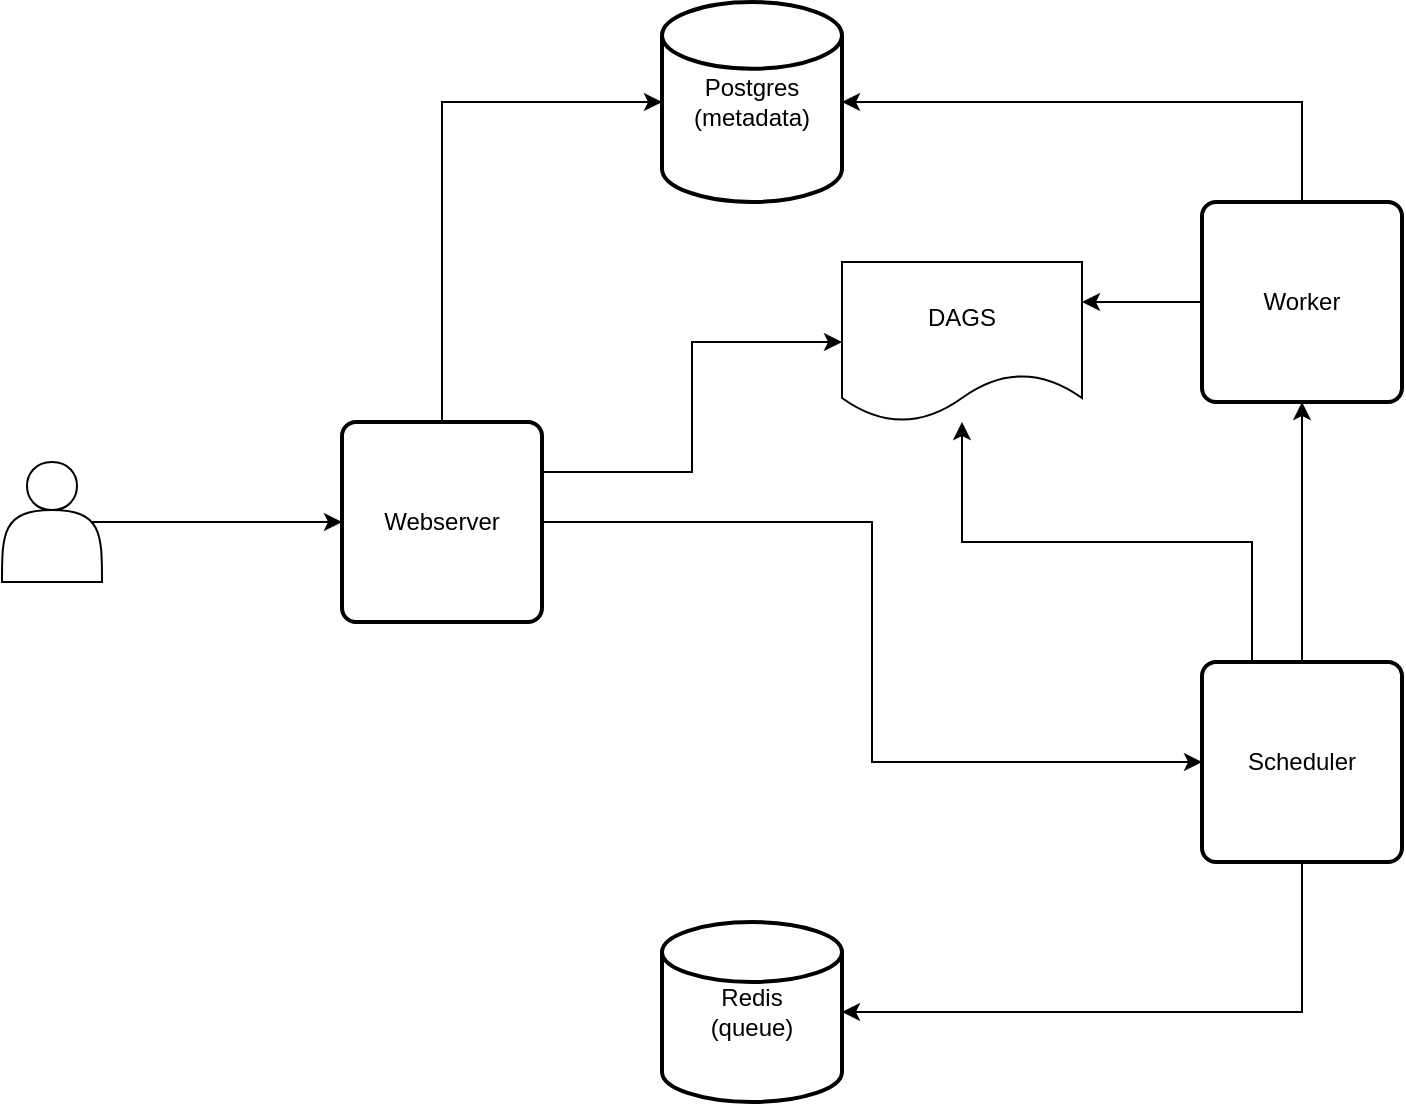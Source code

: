 <mxfile version="24.2.1" type="device" pages="2">
  <diagram name="airflow-sample-arch" id="cSip60IuLeEBDDOB0sAK">
    <mxGraphModel dx="1225" dy="759" grid="1" gridSize="10" guides="1" tooltips="1" connect="1" arrows="1" fold="1" page="1" pageScale="1" pageWidth="850" pageHeight="1100" math="0" shadow="0">
      <root>
        <mxCell id="0" />
        <mxCell id="1" parent="0" />
        <mxCell id="zrrskRr8eiGc0Swzq038-1" value="Redis&lt;br&gt;(queue)" style="strokeWidth=2;html=1;shape=mxgraph.flowchart.database;whiteSpace=wrap;" vertex="1" parent="1">
          <mxGeometry x="360" y="520" width="90" height="90" as="geometry" />
        </mxCell>
        <mxCell id="zrrskRr8eiGc0Swzq038-6" style="edgeStyle=orthogonalEdgeStyle;rounded=0;orthogonalLoop=1;jettySize=auto;html=1;exitX=1;exitY=0.5;exitDx=0;exitDy=0;entryX=0;entryY=0.5;entryDx=0;entryDy=0;" edge="1" parent="1" source="zrrskRr8eiGc0Swzq038-2" target="zrrskRr8eiGc0Swzq038-4">
          <mxGeometry relative="1" as="geometry" />
        </mxCell>
        <mxCell id="zrrskRr8eiGc0Swzq038-22" style="edgeStyle=orthogonalEdgeStyle;rounded=0;orthogonalLoop=1;jettySize=auto;html=1;exitX=1;exitY=0.25;exitDx=0;exitDy=0;entryX=0;entryY=0.5;entryDx=0;entryDy=0;" edge="1" parent="1" source="zrrskRr8eiGc0Swzq038-2" target="zrrskRr8eiGc0Swzq038-20">
          <mxGeometry relative="1" as="geometry" />
        </mxCell>
        <mxCell id="zrrskRr8eiGc0Swzq038-2" value="Webserver" style="rounded=1;whiteSpace=wrap;html=1;absoluteArcSize=1;arcSize=14;strokeWidth=2;" vertex="1" parent="1">
          <mxGeometry x="200" y="270" width="100" height="100" as="geometry" />
        </mxCell>
        <mxCell id="zrrskRr8eiGc0Swzq038-3" value="Postgres&lt;br&gt;(metadata)" style="strokeWidth=2;html=1;shape=mxgraph.flowchart.database;whiteSpace=wrap;" vertex="1" parent="1">
          <mxGeometry x="360" y="60" width="90" height="100" as="geometry" />
        </mxCell>
        <mxCell id="zrrskRr8eiGc0Swzq038-7" style="edgeStyle=orthogonalEdgeStyle;rounded=0;orthogonalLoop=1;jettySize=auto;html=1;exitX=0.5;exitY=0;exitDx=0;exitDy=0;entryX=0.5;entryY=1;entryDx=0;entryDy=0;" edge="1" parent="1" source="zrrskRr8eiGc0Swzq038-4" target="zrrskRr8eiGc0Swzq038-5">
          <mxGeometry relative="1" as="geometry" />
        </mxCell>
        <mxCell id="zrrskRr8eiGc0Swzq038-25" style="edgeStyle=orthogonalEdgeStyle;rounded=0;orthogonalLoop=1;jettySize=auto;html=1;exitX=0.25;exitY=0;exitDx=0;exitDy=0;" edge="1" parent="1" source="zrrskRr8eiGc0Swzq038-4" target="zrrskRr8eiGc0Swzq038-20">
          <mxGeometry relative="1" as="geometry" />
        </mxCell>
        <mxCell id="zrrskRr8eiGc0Swzq038-4" value="Scheduler" style="rounded=1;whiteSpace=wrap;html=1;absoluteArcSize=1;arcSize=14;strokeWidth=2;" vertex="1" parent="1">
          <mxGeometry x="630" y="390" width="100" height="100" as="geometry" />
        </mxCell>
        <mxCell id="zrrskRr8eiGc0Swzq038-24" style="edgeStyle=orthogonalEdgeStyle;rounded=0;orthogonalLoop=1;jettySize=auto;html=1;exitX=0;exitY=0.5;exitDx=0;exitDy=0;entryX=1;entryY=0.25;entryDx=0;entryDy=0;" edge="1" parent="1" source="zrrskRr8eiGc0Swzq038-5" target="zrrskRr8eiGc0Swzq038-20">
          <mxGeometry relative="1" as="geometry" />
        </mxCell>
        <mxCell id="zrrskRr8eiGc0Swzq038-5" value="Worker" style="rounded=1;whiteSpace=wrap;html=1;absoluteArcSize=1;arcSize=14;strokeWidth=2;" vertex="1" parent="1">
          <mxGeometry x="630" y="160" width="100" height="100" as="geometry" />
        </mxCell>
        <mxCell id="zrrskRr8eiGc0Swzq038-8" style="edgeStyle=orthogonalEdgeStyle;rounded=0;orthogonalLoop=1;jettySize=auto;html=1;exitX=0.5;exitY=1;exitDx=0;exitDy=0;entryX=1;entryY=0.5;entryDx=0;entryDy=0;entryPerimeter=0;" edge="1" parent="1" source="zrrskRr8eiGc0Swzq038-4" target="zrrskRr8eiGc0Swzq038-1">
          <mxGeometry relative="1" as="geometry" />
        </mxCell>
        <mxCell id="zrrskRr8eiGc0Swzq038-9" style="edgeStyle=orthogonalEdgeStyle;rounded=0;orthogonalLoop=1;jettySize=auto;html=1;exitX=0.5;exitY=0;exitDx=0;exitDy=0;entryX=1;entryY=0.5;entryDx=0;entryDy=0;entryPerimeter=0;" edge="1" parent="1" source="zrrskRr8eiGc0Swzq038-5" target="zrrskRr8eiGc0Swzq038-3">
          <mxGeometry relative="1" as="geometry" />
        </mxCell>
        <mxCell id="zrrskRr8eiGc0Swzq038-11" style="edgeStyle=orthogonalEdgeStyle;rounded=0;orthogonalLoop=1;jettySize=auto;html=1;exitX=0.9;exitY=0.5;exitDx=0;exitDy=0;exitPerimeter=0;entryX=0;entryY=0.5;entryDx=0;entryDy=0;" edge="1" parent="1" source="zrrskRr8eiGc0Swzq038-10" target="zrrskRr8eiGc0Swzq038-2">
          <mxGeometry relative="1" as="geometry" />
        </mxCell>
        <mxCell id="zrrskRr8eiGc0Swzq038-10" value="" style="shape=actor;whiteSpace=wrap;html=1;" vertex="1" parent="1">
          <mxGeometry x="30" y="290" width="50" height="60" as="geometry" />
        </mxCell>
        <mxCell id="zrrskRr8eiGc0Swzq038-19" style="edgeStyle=orthogonalEdgeStyle;rounded=0;orthogonalLoop=1;jettySize=auto;html=1;exitX=0.5;exitY=0;exitDx=0;exitDy=0;entryX=0;entryY=0.5;entryDx=0;entryDy=0;entryPerimeter=0;" edge="1" parent="1" source="zrrskRr8eiGc0Swzq038-2" target="zrrskRr8eiGc0Swzq038-3">
          <mxGeometry relative="1" as="geometry" />
        </mxCell>
        <mxCell id="zrrskRr8eiGc0Swzq038-20" value="DAGS" style="shape=document;whiteSpace=wrap;html=1;boundedLbl=1;" vertex="1" parent="1">
          <mxGeometry x="450" y="190" width="120" height="80" as="geometry" />
        </mxCell>
      </root>
    </mxGraphModel>
  </diagram>
  <diagram id="2GLQGV-EvjAy_OnZeg4V" name="airflow-aws-sample-arch">
    <mxGraphModel dx="1225" dy="759" grid="1" gridSize="10" guides="1" tooltips="1" connect="1" arrows="1" fold="1" page="1" pageScale="1" pageWidth="850" pageHeight="1100" math="0" shadow="0">
      <root>
        <mxCell id="0" />
        <mxCell id="1" parent="0" />
        <mxCell id="fjez5Whe2WqXyTm-MlTa-1" value="" style="whiteSpace=wrap;html=1;" vertex="1" parent="1">
          <mxGeometry x="120" y="80" width="760" height="770" as="geometry" />
        </mxCell>
        <mxCell id="fjez5Whe2WqXyTm-MlTa-24" value="" style="rounded=1;arcSize=10;dashed=1;fillColor=none;gradientColor=none;dashPattern=1 1;strokeWidth=2;" vertex="1" parent="1">
          <mxGeometry x="140" y="100" width="720" height="730" as="geometry" />
        </mxCell>
        <mxCell id="fjez5Whe2WqXyTm-MlTa-3" value="" style="whiteSpace=wrap;html=1;strokeColor=default;rounded=1;" vertex="1" parent="1">
          <mxGeometry x="160" y="120" width="680" height="690" as="geometry" />
        </mxCell>
        <mxCell id="fjez5Whe2WqXyTm-MlTa-29" value="" style="rounded=1;arcSize=10;dashed=1;strokeColor=#F59D56;fillColor=none;gradientColor=none;dashPattern=8 4;strokeWidth=2;" vertex="1" parent="1">
          <mxGeometry x="190" y="160" width="310" height="290" as="geometry" />
        </mxCell>
        <mxCell id="fjez5Whe2WqXyTm-MlTa-30" value="" style="rounded=1;arcSize=10;dashed=1;strokeColor=#F59D56;fillColor=none;gradientColor=none;dashPattern=8 4;strokeWidth=2;" vertex="1" parent="1">
          <mxGeometry x="500" y="160" width="310" height="290" as="geometry" />
        </mxCell>
        <mxCell id="fjez5Whe2WqXyTm-MlTa-31" value="" style="rounded=1;arcSize=10;dashed=1;strokeColor=#F59D56;fillColor=none;gradientColor=none;dashPattern=8 4;strokeWidth=2;" vertex="1" parent="1">
          <mxGeometry x="500" y="465" width="310" height="280" as="geometry" />
        </mxCell>
        <mxCell id="fjez5Whe2WqXyTm-MlTa-32" value="" style="rounded=1;arcSize=10;dashed=1;strokeColor=#F59D56;fillColor=none;gradientColor=none;dashPattern=8 4;strokeWidth=2;" vertex="1" parent="1">
          <mxGeometry x="190" y="465" width="310" height="280" as="geometry" />
        </mxCell>
        <mxCell id="fjez5Whe2WqXyTm-MlTa-2" value="" style="outlineConnect=0;dashed=0;verticalLabelPosition=bottom;verticalAlign=top;align=center;html=1;shape=mxgraph.aws3.cloud_2;fillColor=#F58534;gradientColor=none;" vertex="1" parent="1">
          <mxGeometry x="120" y="80" width="30" height="30" as="geometry" />
        </mxCell>
        <mxCell id="fjez5Whe2WqXyTm-MlTa-4" value="" style="outlineConnect=0;dashed=0;verticalLabelPosition=bottom;verticalAlign=top;align=center;html=1;shape=mxgraph.aws3.virtual_private_cloud;fillColor=#F58534;gradientColor=none;" vertex="1" parent="1">
          <mxGeometry x="210" y="110" width="50" height="30" as="geometry" />
        </mxCell>
        <mxCell id="fjez5Whe2WqXyTm-MlTa-6" value="" style="rounded=1;arcSize=10;dashed=0;fillColor=none;gradientColor=none;strokeWidth=2;" vertex="1" parent="1">
          <mxGeometry x="210" y="190" width="270" height="240" as="geometry" />
        </mxCell>
        <mxCell id="fjez5Whe2WqXyTm-MlTa-7" value="" style="dashed=0;html=1;shape=mxgraph.aws3.permissions;fillColor=#D9A741;gradientColor=none;dashed=0;" vertex="1" parent="1">
          <mxGeometry x="230" y="170" width="30" height="35" as="geometry" />
        </mxCell>
        <mxCell id="fjez5Whe2WqXyTm-MlTa-8" value="" style="rounded=1;arcSize=10;dashed=0;fillColor=none;gradientColor=none;strokeWidth=2;" vertex="1" parent="1">
          <mxGeometry x="520" y="190" width="270" height="240" as="geometry" />
        </mxCell>
        <mxCell id="fjez5Whe2WqXyTm-MlTa-9" value="" style="dashed=0;html=1;shape=mxgraph.aws3.permissions;fillColor=#D9A741;gradientColor=none;dashed=0;" vertex="1" parent="1">
          <mxGeometry x="540" y="170" width="30" height="35" as="geometry" />
        </mxCell>
        <mxCell id="fjez5Whe2WqXyTm-MlTa-10" value="" style="rounded=1;arcSize=10;dashed=0;fillColor=none;gradientColor=none;strokeWidth=2;" vertex="1" parent="1">
          <mxGeometry x="210" y="490" width="270" height="230" as="geometry" />
        </mxCell>
        <mxCell id="fjez5Whe2WqXyTm-MlTa-11" value="" style="dashed=0;html=1;shape=mxgraph.aws3.permissions;fillColor=#D9A741;gradientColor=none;dashed=0;" vertex="1" parent="1">
          <mxGeometry x="230" y="470" width="30" height="35" as="geometry" />
        </mxCell>
        <mxCell id="fjez5Whe2WqXyTm-MlTa-12" value="" style="rounded=1;arcSize=10;dashed=0;fillColor=none;gradientColor=none;strokeWidth=2;" vertex="1" parent="1">
          <mxGeometry x="520" y="490" width="270" height="230" as="geometry" />
        </mxCell>
        <mxCell id="fjez5Whe2WqXyTm-MlTa-13" value="" style="dashed=0;html=1;shape=mxgraph.aws3.permissions;fillColor=#D9A741;gradientColor=none;dashed=0;" vertex="1" parent="1">
          <mxGeometry x="540" y="470" width="30" height="35" as="geometry" />
        </mxCell>
        <mxCell id="fjez5Whe2WqXyTm-MlTa-14" value="webserver" style="outlineConnect=0;dashed=0;verticalLabelPosition=bottom;verticalAlign=top;align=center;html=1;shape=mxgraph.aws3.ec2;fillColor=#F58534;gradientColor=none;" vertex="1" parent="1">
          <mxGeometry x="230" y="220" width="76.5" height="93" as="geometry" />
        </mxCell>
        <mxCell id="fjez5Whe2WqXyTm-MlTa-16" value="scheduler" style="outlineConnect=0;dashed=0;verticalLabelPosition=bottom;verticalAlign=top;align=center;html=1;shape=mxgraph.aws3.ec2;fillColor=#F58534;gradientColor=none;" vertex="1" parent="1">
          <mxGeometry x="692.25" y="220" width="76.5" height="93" as="geometry" />
        </mxCell>
        <mxCell id="fjez5Whe2WqXyTm-MlTa-17" value="" style="outlineConnect=0;dashed=0;verticalLabelPosition=bottom;verticalAlign=top;align=center;html=1;shape=mxgraph.aws3.ec2;fillColor=#F58534;gradientColor=none;" vertex="1" parent="1">
          <mxGeometry x="462" y="414" width="76.5" height="93" as="geometry" />
        </mxCell>
        <mxCell id="fjez5Whe2WqXyTm-MlTa-15" value="Worker" style="rounded=1;arcSize=10;dashed=1;fillColor=#ffe6cc;dashPattern=8 3 1 3;strokeWidth=2;strokeColor=#d79b00;opacity=50;" vertex="1" parent="1">
          <mxGeometry x="370.5" y="335.5" width="259" height="249" as="geometry" />
        </mxCell>
        <mxCell id="fjez5Whe2WqXyTm-MlTa-18" value="Redis Queue" style="outlineConnect=0;dashed=0;verticalLabelPosition=bottom;verticalAlign=top;align=center;html=1;shape=mxgraph.aws3.redis;fillColor=#2E73B8;gradientColor=none;" vertex="1" parent="1">
          <mxGeometry x="692.25" y="610" width="72" height="73" as="geometry" />
        </mxCell>
        <mxCell id="fjez5Whe2WqXyTm-MlTa-20" value="Metadata DB" style="outlineConnect=0;dashed=0;verticalLabelPosition=bottom;verticalAlign=top;align=center;html=1;shape=mxgraph.aws3.rds_db_instance;fillColor=#2E73B8;gradientColor=none;" vertex="1" parent="1">
          <mxGeometry x="240.25" y="610" width="56" height="73" as="geometry" />
        </mxCell>
        <mxCell id="fjez5Whe2WqXyTm-MlTa-21" value="Metadata DB&lt;br&gt;read replica" style="outlineConnect=0;dashed=0;verticalLabelPosition=bottom;verticalAlign=top;align=center;html=1;shape=mxgraph.aws3.rds_db_instance_read_replica;fillColor=#2E73B8;gradientColor=none;opacity=80;" vertex="1" parent="1">
          <mxGeometry x="550" y="608.5" width="60" height="76" as="geometry" />
        </mxCell>
        <mxCell id="fjez5Whe2WqXyTm-MlTa-27" value="Region - us-east-1" style="text;html=1;align=center;verticalAlign=middle;whiteSpace=wrap;rounded=0;" vertex="1" parent="1">
          <mxGeometry x="441.75" y="94" width="117" height="30" as="geometry" />
        </mxCell>
      </root>
    </mxGraphModel>
  </diagram>
</mxfile>
